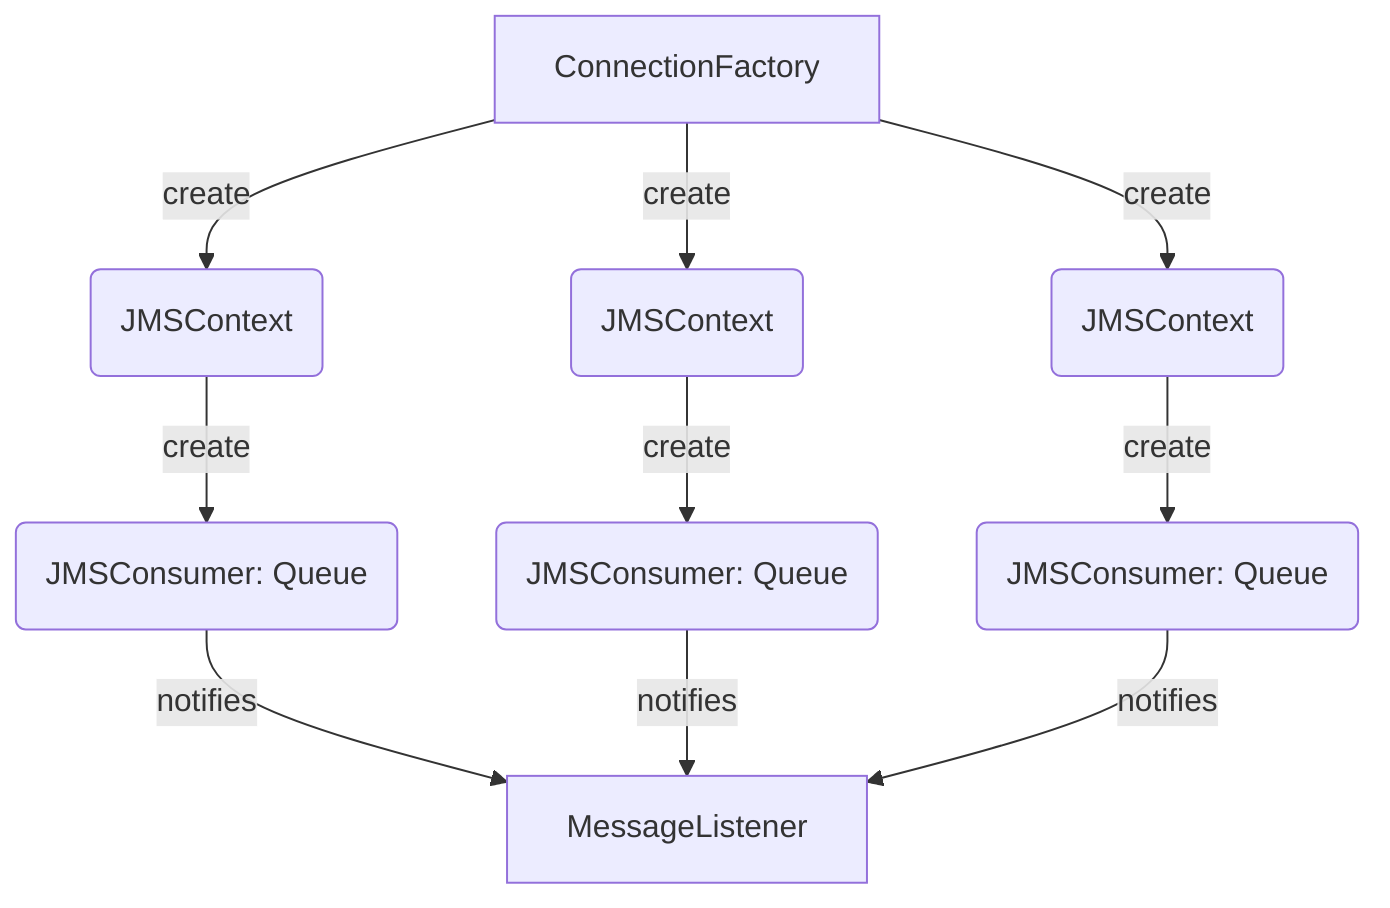 graph TD
  A[ConnectionFactory] -->|create| D(JMSContext)
  D -->|create| E(JMSConsumer: Queue)
  E -->|notifies|F[MessageListener]
  A -->|create| G(JMSContext)
  G -->|create| H(JMSConsumer: Queue)
  H -->|notifies|F
  A -->|create| I(JMSContext)
  I -->|create| J(JMSConsumer: Queue)
  J -->|notifies|F